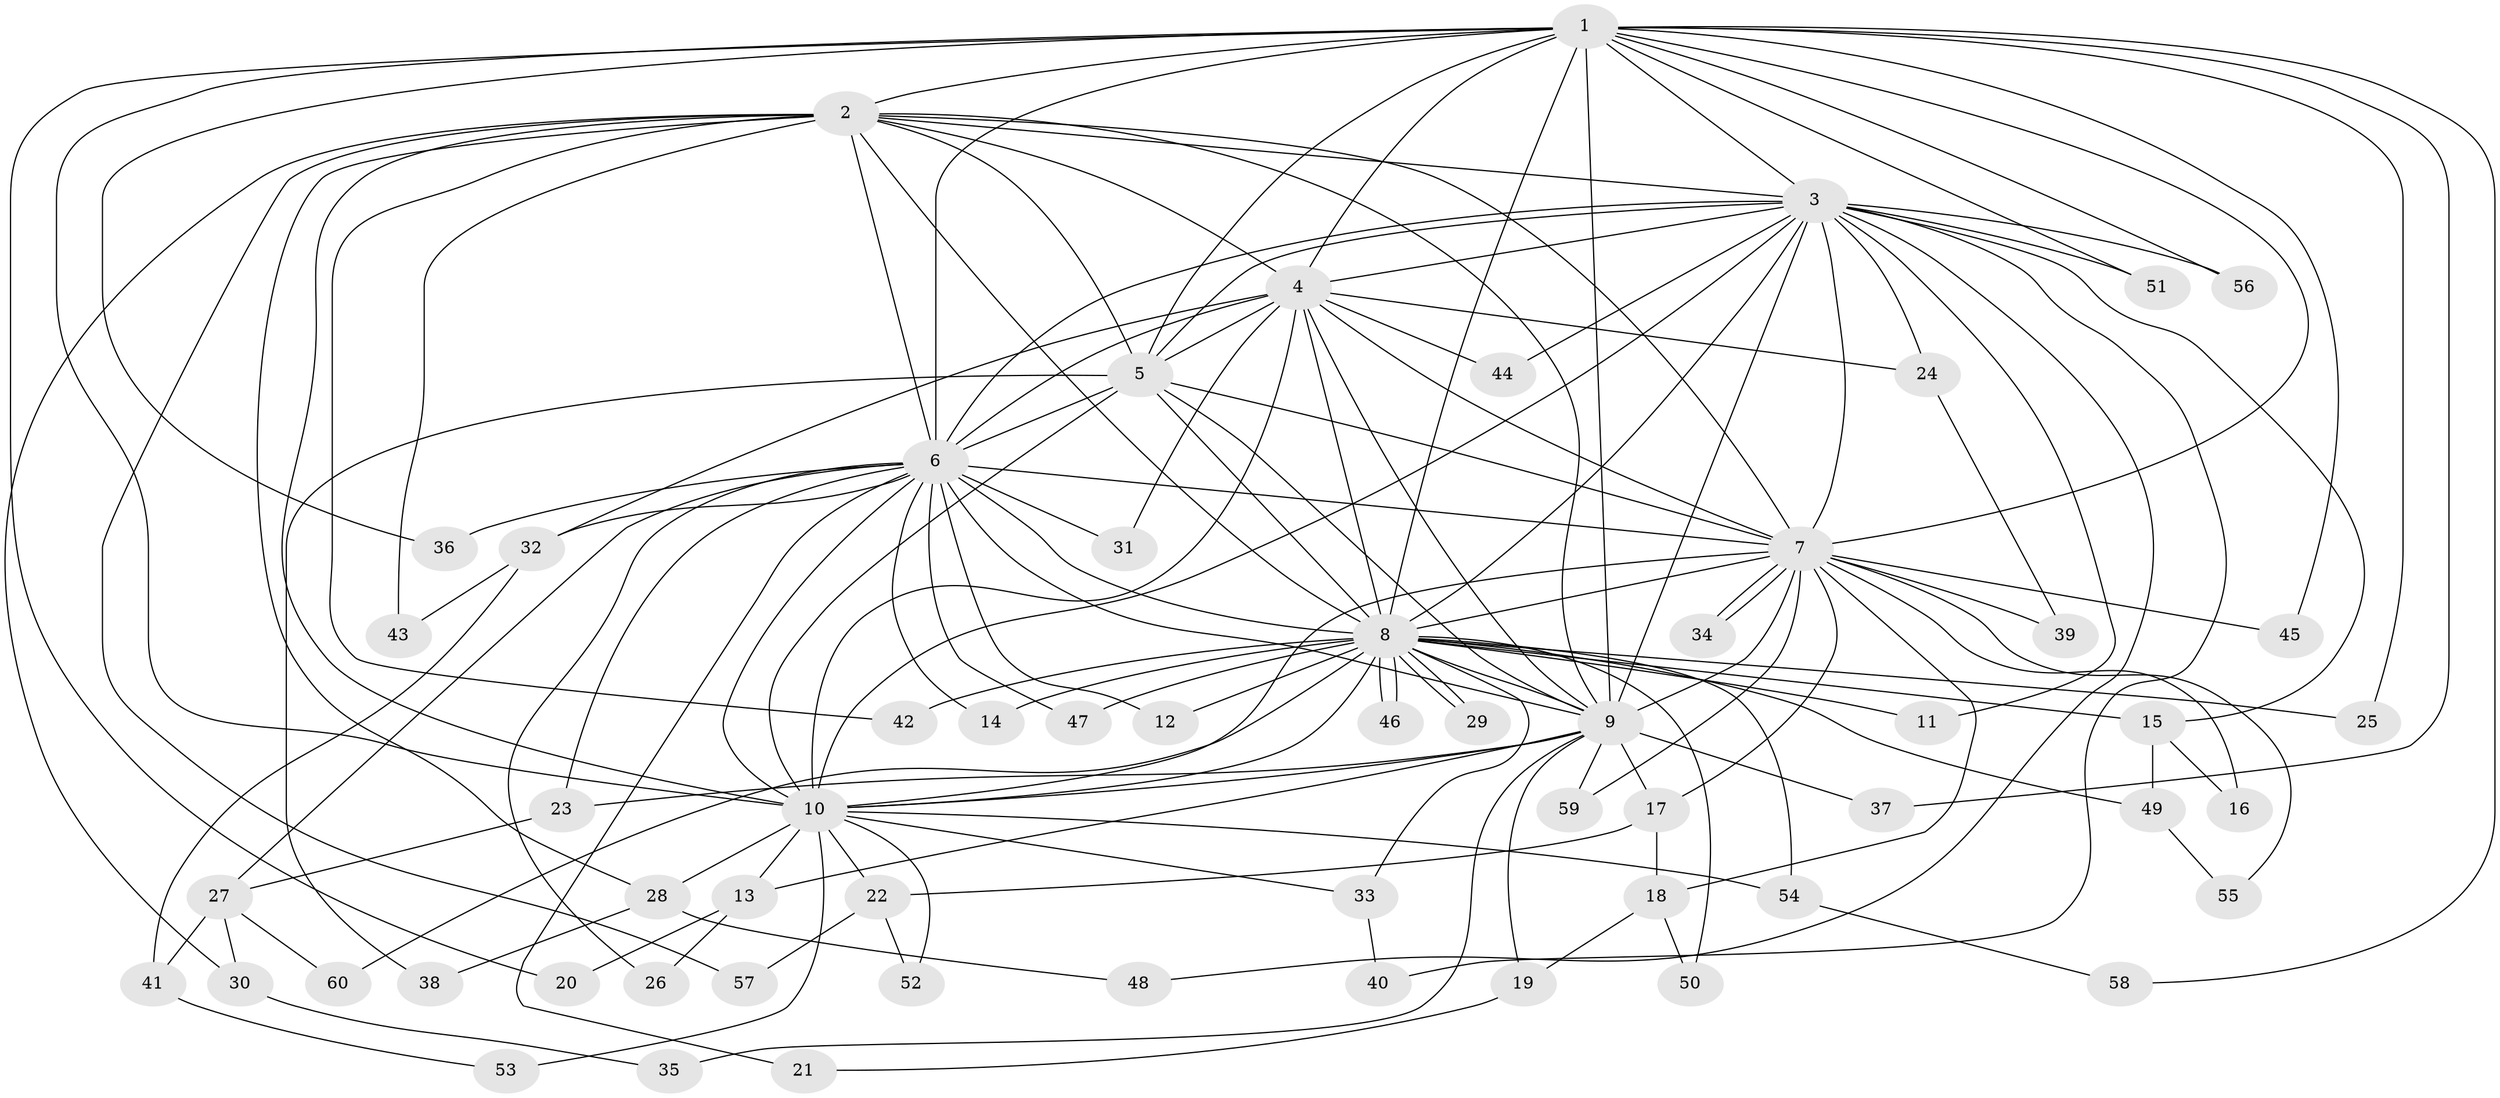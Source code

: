 // Generated by graph-tools (version 1.1) at 2025/49/03/09/25 03:49:40]
// undirected, 60 vertices, 145 edges
graph export_dot {
graph [start="1"]
  node [color=gray90,style=filled];
  1;
  2;
  3;
  4;
  5;
  6;
  7;
  8;
  9;
  10;
  11;
  12;
  13;
  14;
  15;
  16;
  17;
  18;
  19;
  20;
  21;
  22;
  23;
  24;
  25;
  26;
  27;
  28;
  29;
  30;
  31;
  32;
  33;
  34;
  35;
  36;
  37;
  38;
  39;
  40;
  41;
  42;
  43;
  44;
  45;
  46;
  47;
  48;
  49;
  50;
  51;
  52;
  53;
  54;
  55;
  56;
  57;
  58;
  59;
  60;
  1 -- 2;
  1 -- 3;
  1 -- 4;
  1 -- 5;
  1 -- 6;
  1 -- 7;
  1 -- 8;
  1 -- 9;
  1 -- 10;
  1 -- 20;
  1 -- 25;
  1 -- 36;
  1 -- 37;
  1 -- 45;
  1 -- 51;
  1 -- 56;
  1 -- 58;
  2 -- 3;
  2 -- 4;
  2 -- 5;
  2 -- 6;
  2 -- 7;
  2 -- 8;
  2 -- 9;
  2 -- 10;
  2 -- 28;
  2 -- 30;
  2 -- 42;
  2 -- 43;
  2 -- 57;
  3 -- 4;
  3 -- 5;
  3 -- 6;
  3 -- 7;
  3 -- 8;
  3 -- 9;
  3 -- 10;
  3 -- 11;
  3 -- 15;
  3 -- 24;
  3 -- 40;
  3 -- 44;
  3 -- 48;
  3 -- 51;
  3 -- 56;
  4 -- 5;
  4 -- 6;
  4 -- 7;
  4 -- 8;
  4 -- 9;
  4 -- 10;
  4 -- 24;
  4 -- 31;
  4 -- 32;
  4 -- 44;
  5 -- 6;
  5 -- 7;
  5 -- 8;
  5 -- 9;
  5 -- 10;
  5 -- 38;
  6 -- 7;
  6 -- 8;
  6 -- 9;
  6 -- 10;
  6 -- 12;
  6 -- 14;
  6 -- 21;
  6 -- 23;
  6 -- 26;
  6 -- 27;
  6 -- 31;
  6 -- 32;
  6 -- 36;
  6 -- 47;
  7 -- 8;
  7 -- 9;
  7 -- 10;
  7 -- 16;
  7 -- 17;
  7 -- 18;
  7 -- 34;
  7 -- 34;
  7 -- 39;
  7 -- 45;
  7 -- 55;
  7 -- 59;
  8 -- 9;
  8 -- 10;
  8 -- 11;
  8 -- 12;
  8 -- 14;
  8 -- 15;
  8 -- 25;
  8 -- 29;
  8 -- 29;
  8 -- 33;
  8 -- 42;
  8 -- 46;
  8 -- 46;
  8 -- 47;
  8 -- 49;
  8 -- 50;
  8 -- 54;
  8 -- 60;
  9 -- 10;
  9 -- 13;
  9 -- 17;
  9 -- 19;
  9 -- 23;
  9 -- 35;
  9 -- 37;
  9 -- 59;
  10 -- 13;
  10 -- 22;
  10 -- 28;
  10 -- 33;
  10 -- 52;
  10 -- 53;
  10 -- 54;
  13 -- 20;
  13 -- 26;
  15 -- 16;
  15 -- 49;
  17 -- 18;
  17 -- 22;
  18 -- 19;
  18 -- 50;
  19 -- 21;
  22 -- 52;
  22 -- 57;
  23 -- 27;
  24 -- 39;
  27 -- 30;
  27 -- 41;
  27 -- 60;
  28 -- 38;
  28 -- 48;
  30 -- 35;
  32 -- 41;
  32 -- 43;
  33 -- 40;
  41 -- 53;
  49 -- 55;
  54 -- 58;
}
